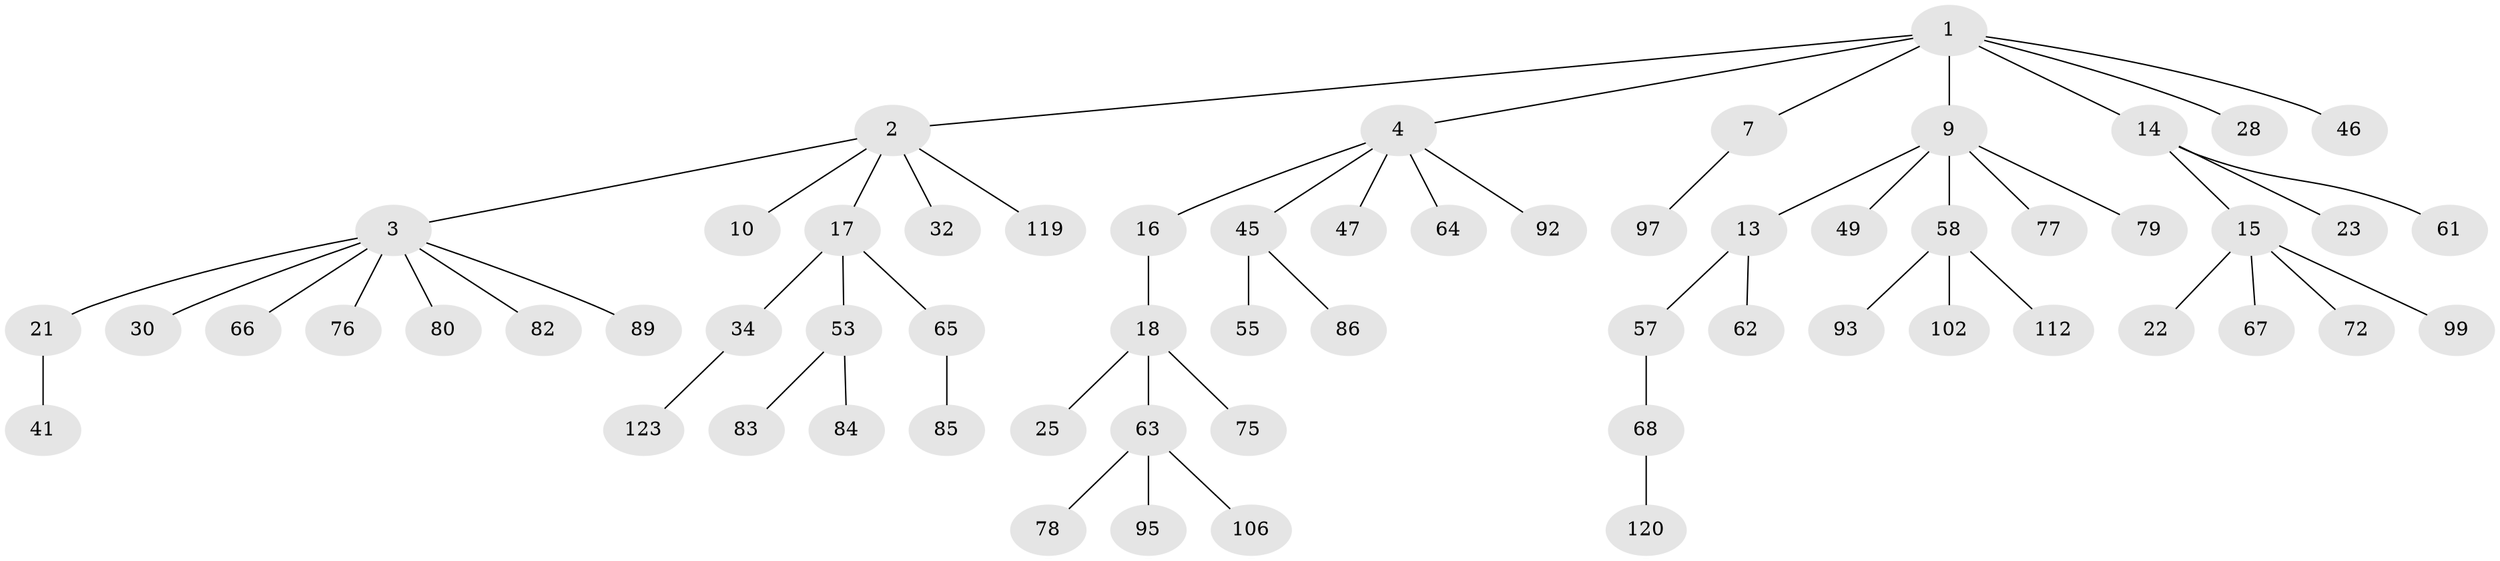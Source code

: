 // original degree distribution, {7: 0.016, 6: 0.008, 4: 0.08, 5: 0.032, 3: 0.112, 1: 0.496, 2: 0.256}
// Generated by graph-tools (version 1.1) at 2025/19/03/04/25 18:19:04]
// undirected, 62 vertices, 61 edges
graph export_dot {
graph [start="1"]
  node [color=gray90,style=filled];
  1;
  2;
  3 [super="+35+6"];
  4 [super="+29+27+5+42"];
  7 [super="+59+8+40"];
  9 [super="+12+51+19+44+60"];
  10;
  13;
  14 [super="+39"];
  15 [super="+20"];
  16 [super="+114"];
  17 [super="+48"];
  18 [super="+24+117"];
  21;
  22 [super="+56"];
  23;
  25;
  28 [super="+101+33"];
  30;
  32;
  34 [super="+52"];
  41 [super="+73"];
  45;
  46;
  47;
  49 [super="+98"];
  53;
  55;
  57;
  58 [super="+87+74"];
  61 [super="+113+108+91"];
  62;
  63 [super="+69"];
  64 [super="+110"];
  65;
  66;
  67 [super="+88"];
  68 [super="+81"];
  72;
  75;
  76;
  77;
  78 [super="+90"];
  79;
  80;
  82;
  83;
  84 [super="+96"];
  85;
  86;
  89;
  92;
  93 [super="+122"];
  95;
  97;
  99;
  102;
  106;
  112;
  119;
  120;
  123;
  1 -- 2;
  1 -- 4;
  1 -- 7;
  1 -- 9;
  1 -- 14;
  1 -- 28;
  1 -- 46;
  2 -- 3;
  2 -- 10;
  2 -- 17;
  2 -- 32;
  2 -- 119;
  3 -- 21;
  3 -- 89;
  3 -- 66;
  3 -- 80;
  3 -- 82;
  3 -- 76;
  3 -- 30;
  4 -- 47;
  4 -- 64;
  4 -- 45;
  4 -- 16;
  4 -- 92;
  7 -- 97;
  9 -- 13;
  9 -- 49;
  9 -- 58;
  9 -- 77;
  9 -- 79;
  13 -- 57;
  13 -- 62;
  14 -- 15;
  14 -- 23;
  14 -- 61;
  15 -- 22;
  15 -- 72;
  15 -- 67;
  15 -- 99;
  16 -- 18;
  17 -- 34;
  17 -- 53;
  17 -- 65;
  18 -- 25;
  18 -- 75;
  18 -- 63;
  21 -- 41;
  34 -- 123;
  45 -- 55;
  45 -- 86;
  53 -- 83;
  53 -- 84;
  57 -- 68;
  58 -- 102;
  58 -- 112;
  58 -- 93;
  63 -- 106;
  63 -- 95;
  63 -- 78;
  65 -- 85;
  68 -- 120;
}
